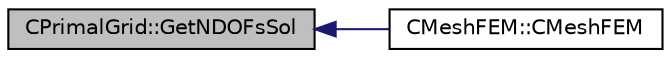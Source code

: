 digraph "CPrimalGrid::GetNDOFsSol"
{
  edge [fontname="Helvetica",fontsize="10",labelfontname="Helvetica",labelfontsize="10"];
  node [fontname="Helvetica",fontsize="10",shape=record];
  rankdir="LR";
  Node100 [label="CPrimalGrid::GetNDOFsSol",height=0.2,width=0.4,color="black", fillcolor="grey75", style="filled", fontcolor="black"];
  Node100 -> Node101 [dir="back",color="midnightblue",fontsize="10",style="solid",fontname="Helvetica"];
  Node101 [label="CMeshFEM::CMeshFEM",height=0.2,width=0.4,color="black", fillcolor="white", style="filled",URL="$class_c_mesh_f_e_m.html#ae74b12670fb49ad4d28836d9fc2aab8d",tooltip="Redistributes the grid over the ranks and creates the halo layer. "];
}

